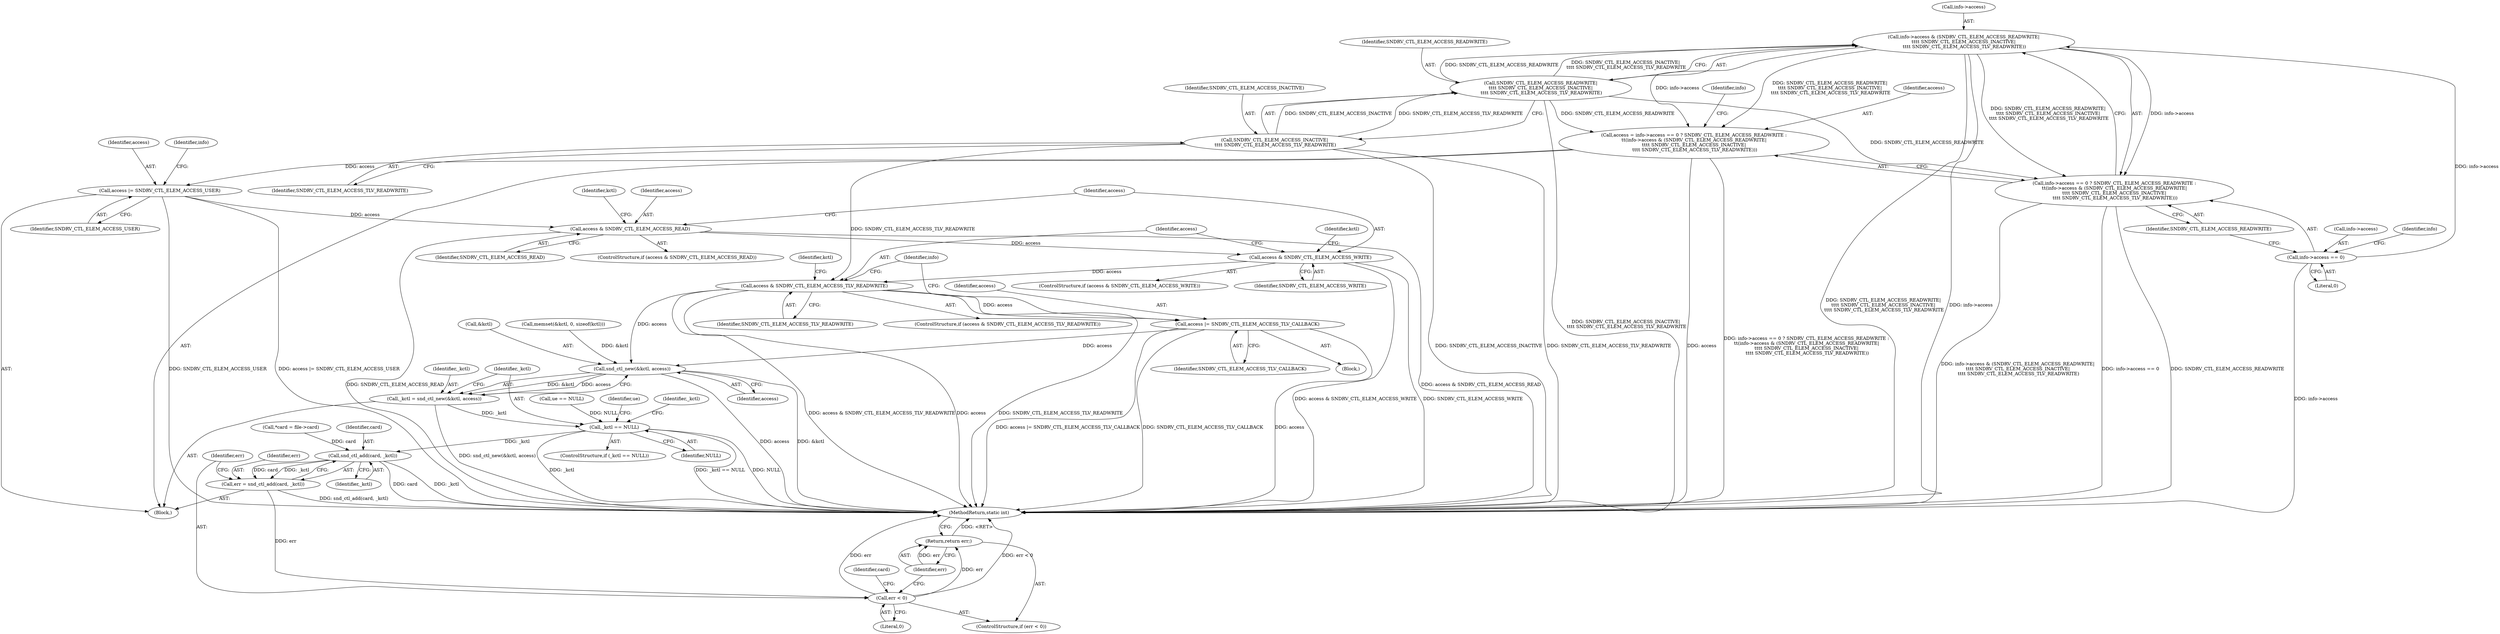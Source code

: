 digraph "0_linux_82262a46627bebb0febcc26664746c25cef08563@pointer" {
"1000136" [label="(Call,info->access & (SNDRV_CTL_ELEM_ACCESS_READWRITE|\n\t\t\t\t SNDRV_CTL_ELEM_ACCESS_INACTIVE|\n \t\t\t\t SNDRV_CTL_ELEM_ACCESS_TLV_READWRITE))"];
"1000130" [label="(Call,info->access == 0)"];
"1000140" [label="(Call,SNDRV_CTL_ELEM_ACCESS_READWRITE|\n\t\t\t\t SNDRV_CTL_ELEM_ACCESS_INACTIVE|\n \t\t\t\t SNDRV_CTL_ELEM_ACCESS_TLV_READWRITE)"];
"1000142" [label="(Call,SNDRV_CTL_ELEM_ACCESS_INACTIVE|\n \t\t\t\t SNDRV_CTL_ELEM_ACCESS_TLV_READWRITE)"];
"1000127" [label="(Call,access = info->access == 0 ? SNDRV_CTL_ELEM_ACCESS_READWRITE :\n\t\t(info->access & (SNDRV_CTL_ELEM_ACCESS_READWRITE|\n\t\t\t\t SNDRV_CTL_ELEM_ACCESS_INACTIVE|\n \t\t\t\t SNDRV_CTL_ELEM_ACCESS_TLV_READWRITE)))"];
"1000207" [label="(Call,access |= SNDRV_CTL_ELEM_ACCESS_USER)"];
"1000228" [label="(Call,access & SNDRV_CTL_ELEM_ACCESS_READ)"];
"1000237" [label="(Call,access & SNDRV_CTL_ELEM_ACCESS_WRITE)"];
"1000246" [label="(Call,access & SNDRV_CTL_ELEM_ACCESS_TLV_READWRITE)"];
"1000257" [label="(Call,access |= SNDRV_CTL_ELEM_ACCESS_TLV_CALLBACK)"];
"1000438" [label="(Call,snd_ctl_new(&kctl, access))"];
"1000436" [label="(Call,_kctl = snd_ctl_new(&kctl, access))"];
"1000443" [label="(Call,_kctl == NULL)"];
"1000483" [label="(Call,snd_ctl_add(card, _kctl))"];
"1000481" [label="(Call,err = snd_ctl_add(card, _kctl))"];
"1000487" [label="(Call,err < 0)"];
"1000490" [label="(Return,return err;)"];
"1000129" [label="(Call,info->access == 0 ? SNDRV_CTL_ELEM_ACCESS_READWRITE :\n\t\t(info->access & (SNDRV_CTL_ELEM_ACCESS_READWRITE|\n\t\t\t\t SNDRV_CTL_ELEM_ACCESS_INACTIVE|\n \t\t\t\t SNDRV_CTL_ELEM_ACCESS_TLV_READWRITE)))"];
"1000482" [label="(Identifier,err)"];
"1000239" [label="(Identifier,SNDRV_CTL_ELEM_ACCESS_WRITE)"];
"1000489" [label="(Literal,0)"];
"1000142" [label="(Call,SNDRV_CTL_ELEM_ACCESS_INACTIVE|\n \t\t\t\t SNDRV_CTL_ELEM_ACCESS_TLV_READWRITE)"];
"1000484" [label="(Identifier,card)"];
"1000443" [label="(Call,_kctl == NULL)"];
"1000481" [label="(Call,err = snd_ctl_add(card, _kctl))"];
"1000248" [label="(Identifier,SNDRV_CTL_ELEM_ACCESS_TLV_READWRITE)"];
"1000137" [label="(Call,info->access)"];
"1000259" [label="(Identifier,SNDRV_CTL_ELEM_ACCESS_TLV_CALLBACK)"];
"1000208" [label="(Identifier,access)"];
"1000242" [label="(Identifier,kctl)"];
"1000130" [label="(Call,info->access == 0)"];
"1000249" [label="(Block,)"];
"1000140" [label="(Call,SNDRV_CTL_ELEM_ACCESS_READWRITE|\n\t\t\t\t SNDRV_CTL_ELEM_ACCESS_INACTIVE|\n \t\t\t\t SNDRV_CTL_ELEM_ACCESS_TLV_READWRITE)"];
"1000258" [label="(Identifier,access)"];
"1000148" [label="(Identifier,info)"];
"1000237" [label="(Call,access & SNDRV_CTL_ELEM_ACCESS_WRITE)"];
"1000508" [label="(MethodReturn,static int)"];
"1000144" [label="(Identifier,SNDRV_CTL_ELEM_ACCESS_TLV_READWRITE)"];
"1000246" [label="(Call,access & SNDRV_CTL_ELEM_ACCESS_TLV_READWRITE)"];
"1000438" [label="(Call,snd_ctl_new(&kctl, access))"];
"1000458" [label="(Identifier,_kctl)"];
"1000369" [label="(Call,ue == NULL)"];
"1000127" [label="(Call,access = info->access == 0 ? SNDRV_CTL_ELEM_ACCESS_READWRITE :\n\t\t(info->access & (SNDRV_CTL_ELEM_ACCESS_READWRITE|\n\t\t\t\t SNDRV_CTL_ELEM_ACCESS_INACTIVE|\n \t\t\t\t SNDRV_CTL_ELEM_ACCESS_TLV_READWRITE)))"];
"1000233" [label="(Identifier,kctl)"];
"1000441" [label="(Identifier,access)"];
"1000444" [label="(Identifier,_kctl)"];
"1000490" [label="(Return,return err;)"];
"1000262" [label="(Identifier,info)"];
"1000228" [label="(Call,access & SNDRV_CTL_ELEM_ACCESS_READ)"];
"1000230" [label="(Identifier,SNDRV_CTL_ELEM_ACCESS_READ)"];
"1000213" [label="(Identifier,info)"];
"1000229" [label="(Identifier,access)"];
"1000449" [label="(Identifier,ue)"];
"1000227" [label="(ControlStructure,if (access & SNDRV_CTL_ELEM_ACCESS_READ))"];
"1000207" [label="(Call,access |= SNDRV_CTL_ELEM_ACCESS_USER)"];
"1000436" [label="(Call,_kctl = snd_ctl_new(&kctl, access))"];
"1000128" [label="(Identifier,access)"];
"1000135" [label="(Identifier,SNDRV_CTL_ELEM_ACCESS_READWRITE)"];
"1000253" [label="(Identifier,kctl)"];
"1000437" [label="(Identifier,_kctl)"];
"1000106" [label="(Call,*card = file->card)"];
"1000485" [label="(Identifier,_kctl)"];
"1000257" [label="(Call,access |= SNDRV_CTL_ELEM_ACCESS_TLV_CALLBACK)"];
"1000486" [label="(ControlStructure,if (err < 0))"];
"1000238" [label="(Identifier,access)"];
"1000491" [label="(Identifier,err)"];
"1000495" [label="(Identifier,card)"];
"1000209" [label="(Identifier,SNDRV_CTL_ELEM_ACCESS_USER)"];
"1000245" [label="(ControlStructure,if (access & SNDRV_CTL_ELEM_ACCESS_TLV_READWRITE))"];
"1000143" [label="(Identifier,SNDRV_CTL_ELEM_ACCESS_INACTIVE)"];
"1000136" [label="(Call,info->access & (SNDRV_CTL_ELEM_ACCESS_READWRITE|\n\t\t\t\t SNDRV_CTL_ELEM_ACCESS_INACTIVE|\n \t\t\t\t SNDRV_CTL_ELEM_ACCESS_TLV_READWRITE))"];
"1000442" [label="(ControlStructure,if (_kctl == NULL))"];
"1000236" [label="(ControlStructure,if (access & SNDRV_CTL_ELEM_ACCESS_WRITE))"];
"1000131" [label="(Call,info->access)"];
"1000488" [label="(Identifier,err)"];
"1000487" [label="(Call,err < 0)"];
"1000483" [label="(Call,snd_ctl_add(card, _kctl))"];
"1000247" [label="(Identifier,access)"];
"1000141" [label="(Identifier,SNDRV_CTL_ELEM_ACCESS_READWRITE)"];
"1000104" [label="(Block,)"];
"1000152" [label="(Call,memset(&kctl, 0, sizeof(kctl)))"];
"1000134" [label="(Literal,0)"];
"1000138" [label="(Identifier,info)"];
"1000445" [label="(Identifier,NULL)"];
"1000439" [label="(Call,&kctl)"];
"1000129" [label="(Call,info->access == 0 ? SNDRV_CTL_ELEM_ACCESS_READWRITE :\n\t\t(info->access & (SNDRV_CTL_ELEM_ACCESS_READWRITE|\n\t\t\t\t SNDRV_CTL_ELEM_ACCESS_INACTIVE|\n \t\t\t\t SNDRV_CTL_ELEM_ACCESS_TLV_READWRITE)))"];
"1000136" -> "1000129"  [label="AST: "];
"1000136" -> "1000140"  [label="CFG: "];
"1000137" -> "1000136"  [label="AST: "];
"1000140" -> "1000136"  [label="AST: "];
"1000129" -> "1000136"  [label="CFG: "];
"1000136" -> "1000508"  [label="DDG: SNDRV_CTL_ELEM_ACCESS_READWRITE|\n\t\t\t\t SNDRV_CTL_ELEM_ACCESS_INACTIVE|\n \t\t\t\t SNDRV_CTL_ELEM_ACCESS_TLV_READWRITE"];
"1000136" -> "1000508"  [label="DDG: info->access"];
"1000136" -> "1000127"  [label="DDG: info->access"];
"1000136" -> "1000127"  [label="DDG: SNDRV_CTL_ELEM_ACCESS_READWRITE|\n\t\t\t\t SNDRV_CTL_ELEM_ACCESS_INACTIVE|\n \t\t\t\t SNDRV_CTL_ELEM_ACCESS_TLV_READWRITE"];
"1000136" -> "1000129"  [label="DDG: info->access"];
"1000136" -> "1000129"  [label="DDG: SNDRV_CTL_ELEM_ACCESS_READWRITE|\n\t\t\t\t SNDRV_CTL_ELEM_ACCESS_INACTIVE|\n \t\t\t\t SNDRV_CTL_ELEM_ACCESS_TLV_READWRITE"];
"1000130" -> "1000136"  [label="DDG: info->access"];
"1000140" -> "1000136"  [label="DDG: SNDRV_CTL_ELEM_ACCESS_READWRITE"];
"1000140" -> "1000136"  [label="DDG: SNDRV_CTL_ELEM_ACCESS_INACTIVE|\n \t\t\t\t SNDRV_CTL_ELEM_ACCESS_TLV_READWRITE"];
"1000130" -> "1000129"  [label="AST: "];
"1000130" -> "1000134"  [label="CFG: "];
"1000131" -> "1000130"  [label="AST: "];
"1000134" -> "1000130"  [label="AST: "];
"1000135" -> "1000130"  [label="CFG: "];
"1000138" -> "1000130"  [label="CFG: "];
"1000130" -> "1000508"  [label="DDG: info->access"];
"1000140" -> "1000142"  [label="CFG: "];
"1000141" -> "1000140"  [label="AST: "];
"1000142" -> "1000140"  [label="AST: "];
"1000140" -> "1000508"  [label="DDG: SNDRV_CTL_ELEM_ACCESS_INACTIVE|\n \t\t\t\t SNDRV_CTL_ELEM_ACCESS_TLV_READWRITE"];
"1000140" -> "1000127"  [label="DDG: SNDRV_CTL_ELEM_ACCESS_READWRITE"];
"1000140" -> "1000129"  [label="DDG: SNDRV_CTL_ELEM_ACCESS_READWRITE"];
"1000142" -> "1000140"  [label="DDG: SNDRV_CTL_ELEM_ACCESS_INACTIVE"];
"1000142" -> "1000140"  [label="DDG: SNDRV_CTL_ELEM_ACCESS_TLV_READWRITE"];
"1000142" -> "1000144"  [label="CFG: "];
"1000143" -> "1000142"  [label="AST: "];
"1000144" -> "1000142"  [label="AST: "];
"1000142" -> "1000508"  [label="DDG: SNDRV_CTL_ELEM_ACCESS_TLV_READWRITE"];
"1000142" -> "1000508"  [label="DDG: SNDRV_CTL_ELEM_ACCESS_INACTIVE"];
"1000142" -> "1000246"  [label="DDG: SNDRV_CTL_ELEM_ACCESS_TLV_READWRITE"];
"1000127" -> "1000104"  [label="AST: "];
"1000127" -> "1000129"  [label="CFG: "];
"1000128" -> "1000127"  [label="AST: "];
"1000129" -> "1000127"  [label="AST: "];
"1000148" -> "1000127"  [label="CFG: "];
"1000127" -> "1000508"  [label="DDG: info->access == 0 ? SNDRV_CTL_ELEM_ACCESS_READWRITE :\n\t\t(info->access & (SNDRV_CTL_ELEM_ACCESS_READWRITE|\n\t\t\t\t SNDRV_CTL_ELEM_ACCESS_INACTIVE|\n \t\t\t\t SNDRV_CTL_ELEM_ACCESS_TLV_READWRITE))"];
"1000127" -> "1000508"  [label="DDG: access"];
"1000127" -> "1000207"  [label="DDG: access"];
"1000207" -> "1000104"  [label="AST: "];
"1000207" -> "1000209"  [label="CFG: "];
"1000208" -> "1000207"  [label="AST: "];
"1000209" -> "1000207"  [label="AST: "];
"1000213" -> "1000207"  [label="CFG: "];
"1000207" -> "1000508"  [label="DDG: SNDRV_CTL_ELEM_ACCESS_USER"];
"1000207" -> "1000508"  [label="DDG: access |= SNDRV_CTL_ELEM_ACCESS_USER"];
"1000207" -> "1000228"  [label="DDG: access"];
"1000228" -> "1000227"  [label="AST: "];
"1000228" -> "1000230"  [label="CFG: "];
"1000229" -> "1000228"  [label="AST: "];
"1000230" -> "1000228"  [label="AST: "];
"1000233" -> "1000228"  [label="CFG: "];
"1000238" -> "1000228"  [label="CFG: "];
"1000228" -> "1000508"  [label="DDG: access & SNDRV_CTL_ELEM_ACCESS_READ"];
"1000228" -> "1000508"  [label="DDG: SNDRV_CTL_ELEM_ACCESS_READ"];
"1000228" -> "1000237"  [label="DDG: access"];
"1000237" -> "1000236"  [label="AST: "];
"1000237" -> "1000239"  [label="CFG: "];
"1000238" -> "1000237"  [label="AST: "];
"1000239" -> "1000237"  [label="AST: "];
"1000242" -> "1000237"  [label="CFG: "];
"1000247" -> "1000237"  [label="CFG: "];
"1000237" -> "1000508"  [label="DDG: access & SNDRV_CTL_ELEM_ACCESS_WRITE"];
"1000237" -> "1000508"  [label="DDG: SNDRV_CTL_ELEM_ACCESS_WRITE"];
"1000237" -> "1000246"  [label="DDG: access"];
"1000246" -> "1000245"  [label="AST: "];
"1000246" -> "1000248"  [label="CFG: "];
"1000247" -> "1000246"  [label="AST: "];
"1000248" -> "1000246"  [label="AST: "];
"1000253" -> "1000246"  [label="CFG: "];
"1000262" -> "1000246"  [label="CFG: "];
"1000246" -> "1000508"  [label="DDG: SNDRV_CTL_ELEM_ACCESS_TLV_READWRITE"];
"1000246" -> "1000508"  [label="DDG: access & SNDRV_CTL_ELEM_ACCESS_TLV_READWRITE"];
"1000246" -> "1000508"  [label="DDG: access"];
"1000246" -> "1000257"  [label="DDG: access"];
"1000246" -> "1000438"  [label="DDG: access"];
"1000257" -> "1000249"  [label="AST: "];
"1000257" -> "1000259"  [label="CFG: "];
"1000258" -> "1000257"  [label="AST: "];
"1000259" -> "1000257"  [label="AST: "];
"1000262" -> "1000257"  [label="CFG: "];
"1000257" -> "1000508"  [label="DDG: SNDRV_CTL_ELEM_ACCESS_TLV_CALLBACK"];
"1000257" -> "1000508"  [label="DDG: access"];
"1000257" -> "1000508"  [label="DDG: access |= SNDRV_CTL_ELEM_ACCESS_TLV_CALLBACK"];
"1000257" -> "1000438"  [label="DDG: access"];
"1000438" -> "1000436"  [label="AST: "];
"1000438" -> "1000441"  [label="CFG: "];
"1000439" -> "1000438"  [label="AST: "];
"1000441" -> "1000438"  [label="AST: "];
"1000436" -> "1000438"  [label="CFG: "];
"1000438" -> "1000508"  [label="DDG: access"];
"1000438" -> "1000508"  [label="DDG: &kctl"];
"1000438" -> "1000436"  [label="DDG: &kctl"];
"1000438" -> "1000436"  [label="DDG: access"];
"1000152" -> "1000438"  [label="DDG: &kctl"];
"1000436" -> "1000104"  [label="AST: "];
"1000437" -> "1000436"  [label="AST: "];
"1000444" -> "1000436"  [label="CFG: "];
"1000436" -> "1000508"  [label="DDG: snd_ctl_new(&kctl, access)"];
"1000436" -> "1000443"  [label="DDG: _kctl"];
"1000443" -> "1000442"  [label="AST: "];
"1000443" -> "1000445"  [label="CFG: "];
"1000444" -> "1000443"  [label="AST: "];
"1000445" -> "1000443"  [label="AST: "];
"1000449" -> "1000443"  [label="CFG: "];
"1000458" -> "1000443"  [label="CFG: "];
"1000443" -> "1000508"  [label="DDG: _kctl == NULL"];
"1000443" -> "1000508"  [label="DDG: NULL"];
"1000443" -> "1000508"  [label="DDG: _kctl"];
"1000369" -> "1000443"  [label="DDG: NULL"];
"1000443" -> "1000483"  [label="DDG: _kctl"];
"1000483" -> "1000481"  [label="AST: "];
"1000483" -> "1000485"  [label="CFG: "];
"1000484" -> "1000483"  [label="AST: "];
"1000485" -> "1000483"  [label="AST: "];
"1000481" -> "1000483"  [label="CFG: "];
"1000483" -> "1000508"  [label="DDG: _kctl"];
"1000483" -> "1000508"  [label="DDG: card"];
"1000483" -> "1000481"  [label="DDG: card"];
"1000483" -> "1000481"  [label="DDG: _kctl"];
"1000106" -> "1000483"  [label="DDG: card"];
"1000481" -> "1000104"  [label="AST: "];
"1000482" -> "1000481"  [label="AST: "];
"1000488" -> "1000481"  [label="CFG: "];
"1000481" -> "1000508"  [label="DDG: snd_ctl_add(card, _kctl)"];
"1000481" -> "1000487"  [label="DDG: err"];
"1000487" -> "1000486"  [label="AST: "];
"1000487" -> "1000489"  [label="CFG: "];
"1000488" -> "1000487"  [label="AST: "];
"1000489" -> "1000487"  [label="AST: "];
"1000491" -> "1000487"  [label="CFG: "];
"1000495" -> "1000487"  [label="CFG: "];
"1000487" -> "1000508"  [label="DDG: err"];
"1000487" -> "1000508"  [label="DDG: err < 0"];
"1000487" -> "1000490"  [label="DDG: err"];
"1000490" -> "1000486"  [label="AST: "];
"1000490" -> "1000491"  [label="CFG: "];
"1000491" -> "1000490"  [label="AST: "];
"1000508" -> "1000490"  [label="CFG: "];
"1000490" -> "1000508"  [label="DDG: <RET>"];
"1000491" -> "1000490"  [label="DDG: err"];
"1000129" -> "1000135"  [label="CFG: "];
"1000135" -> "1000129"  [label="AST: "];
"1000129" -> "1000508"  [label="DDG: info->access == 0"];
"1000129" -> "1000508"  [label="DDG: SNDRV_CTL_ELEM_ACCESS_READWRITE"];
"1000129" -> "1000508"  [label="DDG: info->access & (SNDRV_CTL_ELEM_ACCESS_READWRITE|\n\t\t\t\t SNDRV_CTL_ELEM_ACCESS_INACTIVE|\n \t\t\t\t SNDRV_CTL_ELEM_ACCESS_TLV_READWRITE)"];
}
